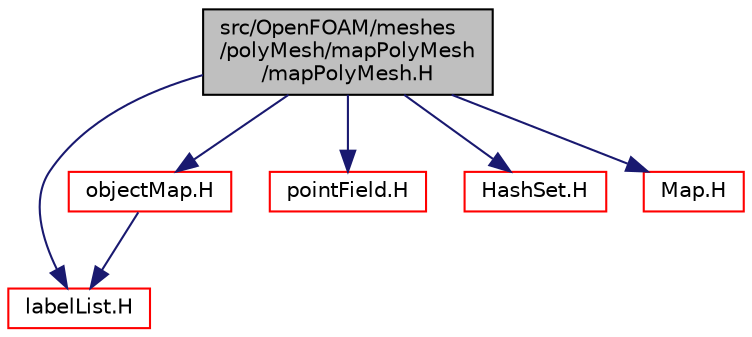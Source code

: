 digraph "src/OpenFOAM/meshes/polyMesh/mapPolyMesh/mapPolyMesh.H"
{
  bgcolor="transparent";
  edge [fontname="Helvetica",fontsize="10",labelfontname="Helvetica",labelfontsize="10"];
  node [fontname="Helvetica",fontsize="10",shape=record];
  Node0 [label="src/OpenFOAM/meshes\l/polyMesh/mapPolyMesh\l/mapPolyMesh.H",height=0.2,width=0.4,color="black", fillcolor="grey75", style="filled", fontcolor="black"];
  Node0 -> Node1 [color="midnightblue",fontsize="10",style="solid",fontname="Helvetica"];
  Node1 [label="labelList.H",height=0.2,width=0.4,color="red",URL="$a13154.html"];
  Node0 -> Node62 [color="midnightblue",fontsize="10",style="solid",fontname="Helvetica"];
  Node62 [label="objectMap.H",height=0.2,width=0.4,color="red",URL="$a12374.html"];
  Node62 -> Node1 [color="midnightblue",fontsize="10",style="solid",fontname="Helvetica"];
  Node0 -> Node80 [color="midnightblue",fontsize="10",style="solid",fontname="Helvetica"];
  Node80 [label="pointField.H",height=0.2,width=0.4,color="red",URL="$a12830.html"];
  Node0 -> Node134 [color="midnightblue",fontsize="10",style="solid",fontname="Helvetica"];
  Node134 [label="HashSet.H",height=0.2,width=0.4,color="red",URL="$a09173.html"];
  Node0 -> Node136 [color="midnightblue",fontsize="10",style="solid",fontname="Helvetica"];
  Node136 [label="Map.H",height=0.2,width=0.4,color="red",URL="$a09191.html"];
}
